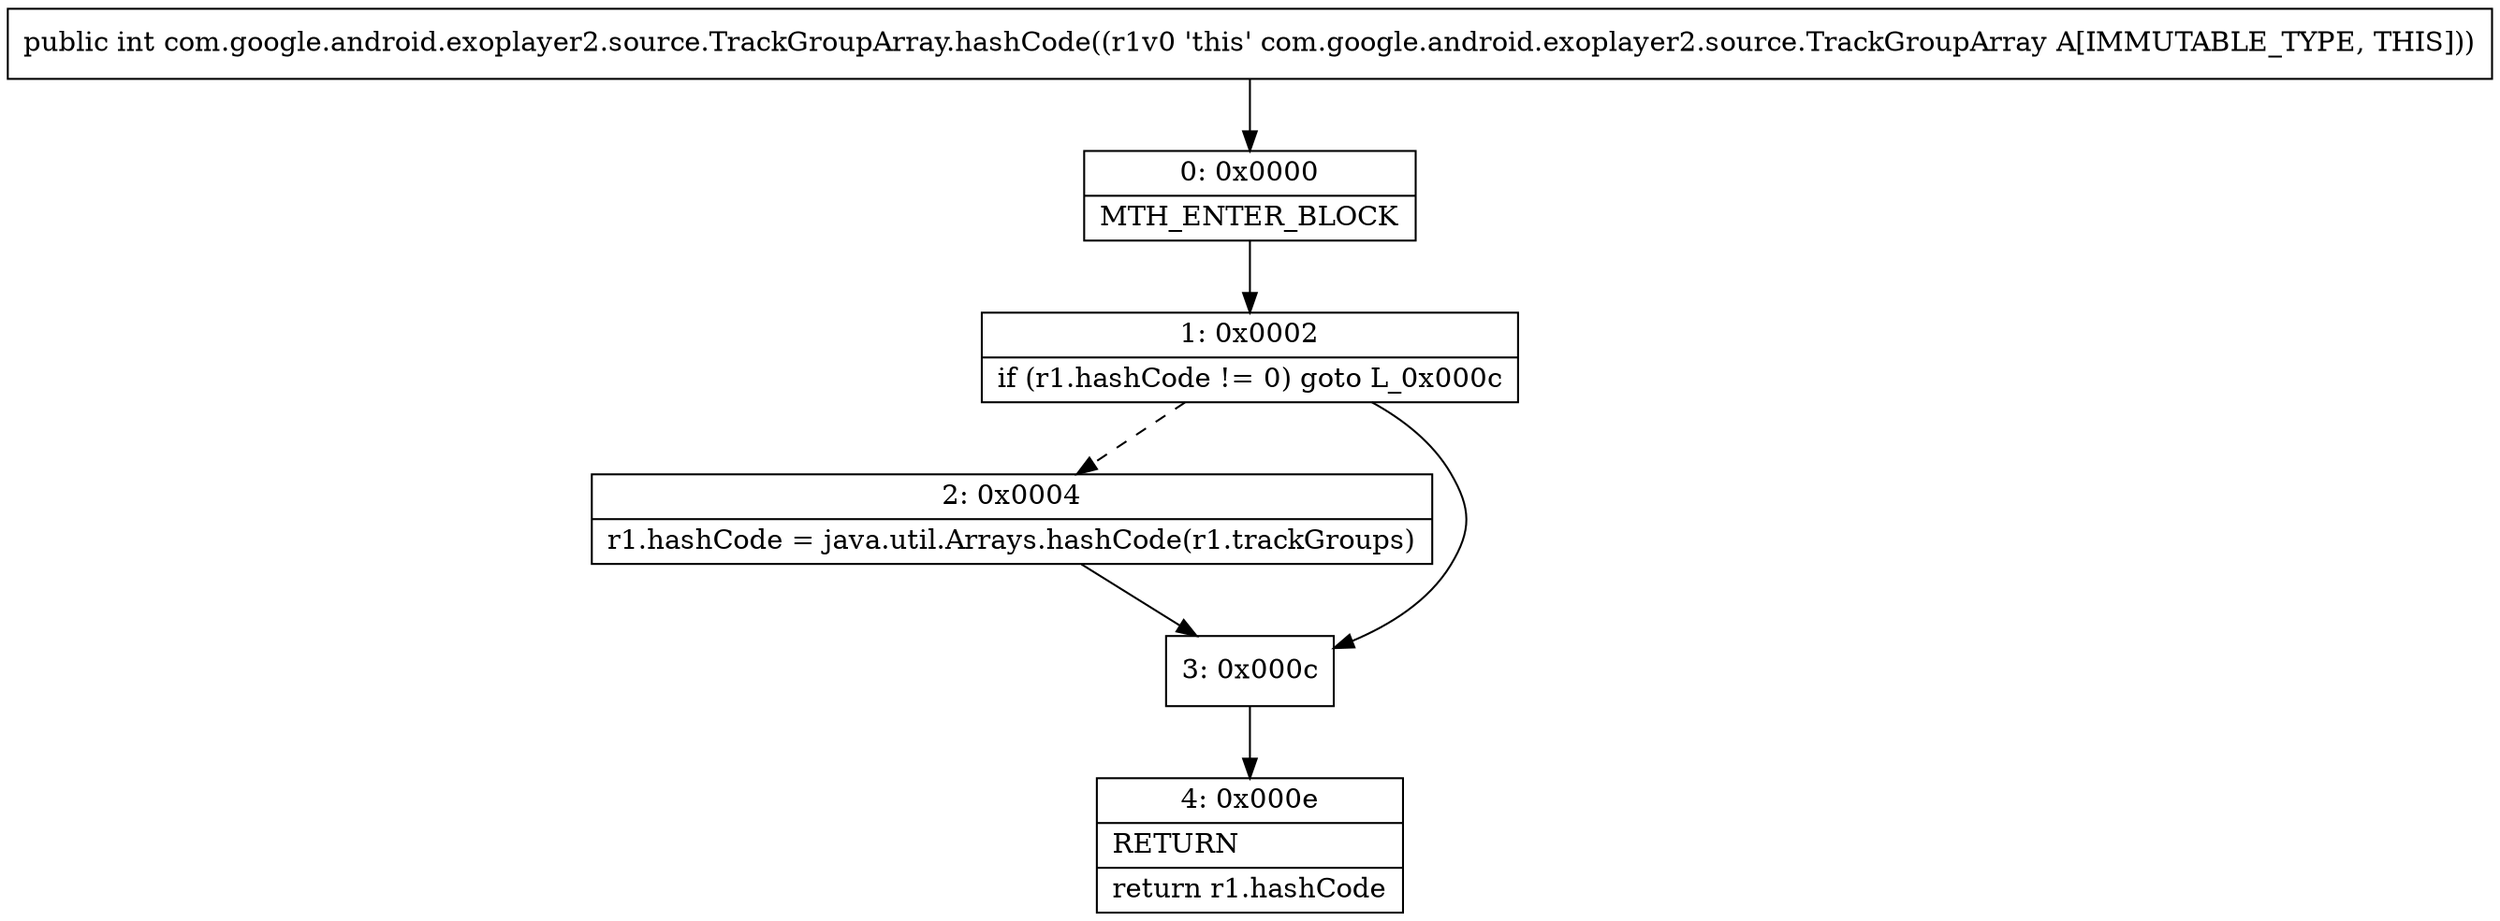 digraph "CFG forcom.google.android.exoplayer2.source.TrackGroupArray.hashCode()I" {
Node_0 [shape=record,label="{0\:\ 0x0000|MTH_ENTER_BLOCK\l}"];
Node_1 [shape=record,label="{1\:\ 0x0002|if (r1.hashCode != 0) goto L_0x000c\l}"];
Node_2 [shape=record,label="{2\:\ 0x0004|r1.hashCode = java.util.Arrays.hashCode(r1.trackGroups)\l}"];
Node_3 [shape=record,label="{3\:\ 0x000c}"];
Node_4 [shape=record,label="{4\:\ 0x000e|RETURN\l|return r1.hashCode\l}"];
MethodNode[shape=record,label="{public int com.google.android.exoplayer2.source.TrackGroupArray.hashCode((r1v0 'this' com.google.android.exoplayer2.source.TrackGroupArray A[IMMUTABLE_TYPE, THIS])) }"];
MethodNode -> Node_0;
Node_0 -> Node_1;
Node_1 -> Node_2[style=dashed];
Node_1 -> Node_3;
Node_2 -> Node_3;
Node_3 -> Node_4;
}

